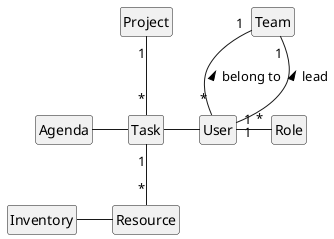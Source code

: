 @startuml

hide empty members
hide circle

class Agenda
class Task
class Project
class Team
class Resource
class User
class Inventory

Agenda - Task
Project "1" -- "*" Task
Task "1" -- "*" Resource
Team "1" -- "*" User : < belong to
Team "1" -- "1" User : < lead

Task - User
User "1" - "*" Role

Inventory - Resource
@enduml
